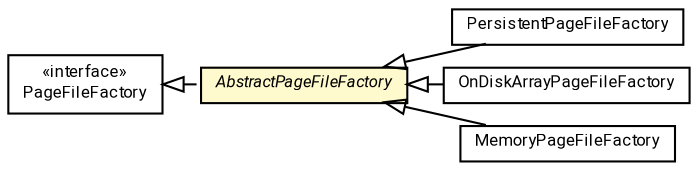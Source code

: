 #!/usr/local/bin/dot
#
# Class diagram 
# Generated by UMLGraph version R5_7_2-60-g0e99a6 (http://www.spinellis.gr/umlgraph/)
#

digraph G {
	graph [fontnames="svg"]
	edge [fontname="Roboto",fontsize=7,labelfontname="Roboto",labelfontsize=7,color="black"];
	node [fontname="Roboto",fontcolor="black",fontsize=8,shape=plaintext,margin=0,width=0,height=0];
	nodesep=0.15;
	ranksep=0.25;
	rankdir=LR;
	// de.lmu.ifi.dbs.elki.persistent.PersistentPageFileFactory<P extends de.lmu.ifi.dbs.elki.persistent.ExternalizablePage>
	c1220718 [label=<<table title="de.lmu.ifi.dbs.elki.persistent.PersistentPageFileFactory" border="0" cellborder="1" cellspacing="0" cellpadding="2" href="PersistentPageFileFactory.html" target="_parent">
		<tr><td><table border="0" cellspacing="0" cellpadding="1">
		<tr><td align="center" balign="center"> <font face="Roboto">PersistentPageFileFactory</font> </td></tr>
		</table></td></tr>
		</table>>, URL="PersistentPageFileFactory.html"];
	// de.lmu.ifi.dbs.elki.persistent.OnDiskArrayPageFileFactory<P extends de.lmu.ifi.dbs.elki.persistent.Page>
	c1220720 [label=<<table title="de.lmu.ifi.dbs.elki.persistent.OnDiskArrayPageFileFactory" border="0" cellborder="1" cellspacing="0" cellpadding="2" href="OnDiskArrayPageFileFactory.html" target="_parent">
		<tr><td><table border="0" cellspacing="0" cellpadding="1">
		<tr><td align="center" balign="center"> <font face="Roboto">OnDiskArrayPageFileFactory</font> </td></tr>
		</table></td></tr>
		</table>>, URL="OnDiskArrayPageFileFactory.html"];
	// de.lmu.ifi.dbs.elki.persistent.AbstractPageFileFactory<P extends de.lmu.ifi.dbs.elki.persistent.Page>
	c1223753 [label=<<table title="de.lmu.ifi.dbs.elki.persistent.AbstractPageFileFactory" border="0" cellborder="1" cellspacing="0" cellpadding="2" bgcolor="lemonChiffon" href="AbstractPageFileFactory.html" target="_parent">
		<tr><td><table border="0" cellspacing="0" cellpadding="1">
		<tr><td align="center" balign="center"> <font face="Roboto"><i>AbstractPageFileFactory</i></font> </td></tr>
		</table></td></tr>
		</table>>, URL="AbstractPageFileFactory.html"];
	// de.lmu.ifi.dbs.elki.persistent.MemoryPageFileFactory<P extends de.lmu.ifi.dbs.elki.persistent.Page>
	c1223755 [label=<<table title="de.lmu.ifi.dbs.elki.persistent.MemoryPageFileFactory" border="0" cellborder="1" cellspacing="0" cellpadding="2" href="MemoryPageFileFactory.html" target="_parent">
		<tr><td><table border="0" cellspacing="0" cellpadding="1">
		<tr><td align="center" balign="center"> <font face="Roboto">MemoryPageFileFactory</font> </td></tr>
		</table></td></tr>
		</table>>, URL="MemoryPageFileFactory.html"];
	// de.lmu.ifi.dbs.elki.persistent.PageFileFactory<P extends de.lmu.ifi.dbs.elki.persistent.Page>
	c1223757 [label=<<table title="de.lmu.ifi.dbs.elki.persistent.PageFileFactory" border="0" cellborder="1" cellspacing="0" cellpadding="2" href="PageFileFactory.html" target="_parent">
		<tr><td><table border="0" cellspacing="0" cellpadding="1">
		<tr><td align="center" balign="center"> &#171;interface&#187; </td></tr>
		<tr><td align="center" balign="center"> <font face="Roboto">PageFileFactory</font> </td></tr>
		</table></td></tr>
		</table>>, URL="PageFileFactory.html"];
	// de.lmu.ifi.dbs.elki.persistent.PersistentPageFileFactory<P extends de.lmu.ifi.dbs.elki.persistent.ExternalizablePage> extends de.lmu.ifi.dbs.elki.persistent.AbstractPageFileFactory<P extends de.lmu.ifi.dbs.elki.persistent.Page>
	c1223753 -> c1220718 [arrowtail=empty,dir=back,weight=10];
	// de.lmu.ifi.dbs.elki.persistent.OnDiskArrayPageFileFactory<P extends de.lmu.ifi.dbs.elki.persistent.Page> extends de.lmu.ifi.dbs.elki.persistent.AbstractPageFileFactory<P extends de.lmu.ifi.dbs.elki.persistent.Page>
	c1223753 -> c1220720 [arrowtail=empty,dir=back,weight=10];
	// de.lmu.ifi.dbs.elki.persistent.AbstractPageFileFactory<P extends de.lmu.ifi.dbs.elki.persistent.Page> implements de.lmu.ifi.dbs.elki.persistent.PageFileFactory<P extends de.lmu.ifi.dbs.elki.persistent.Page>
	c1223757 -> c1223753 [arrowtail=empty,style=dashed,dir=back,weight=9];
	// de.lmu.ifi.dbs.elki.persistent.MemoryPageFileFactory<P extends de.lmu.ifi.dbs.elki.persistent.Page> extends de.lmu.ifi.dbs.elki.persistent.AbstractPageFileFactory<P extends de.lmu.ifi.dbs.elki.persistent.Page>
	c1223753 -> c1223755 [arrowtail=empty,dir=back,weight=10];
}

